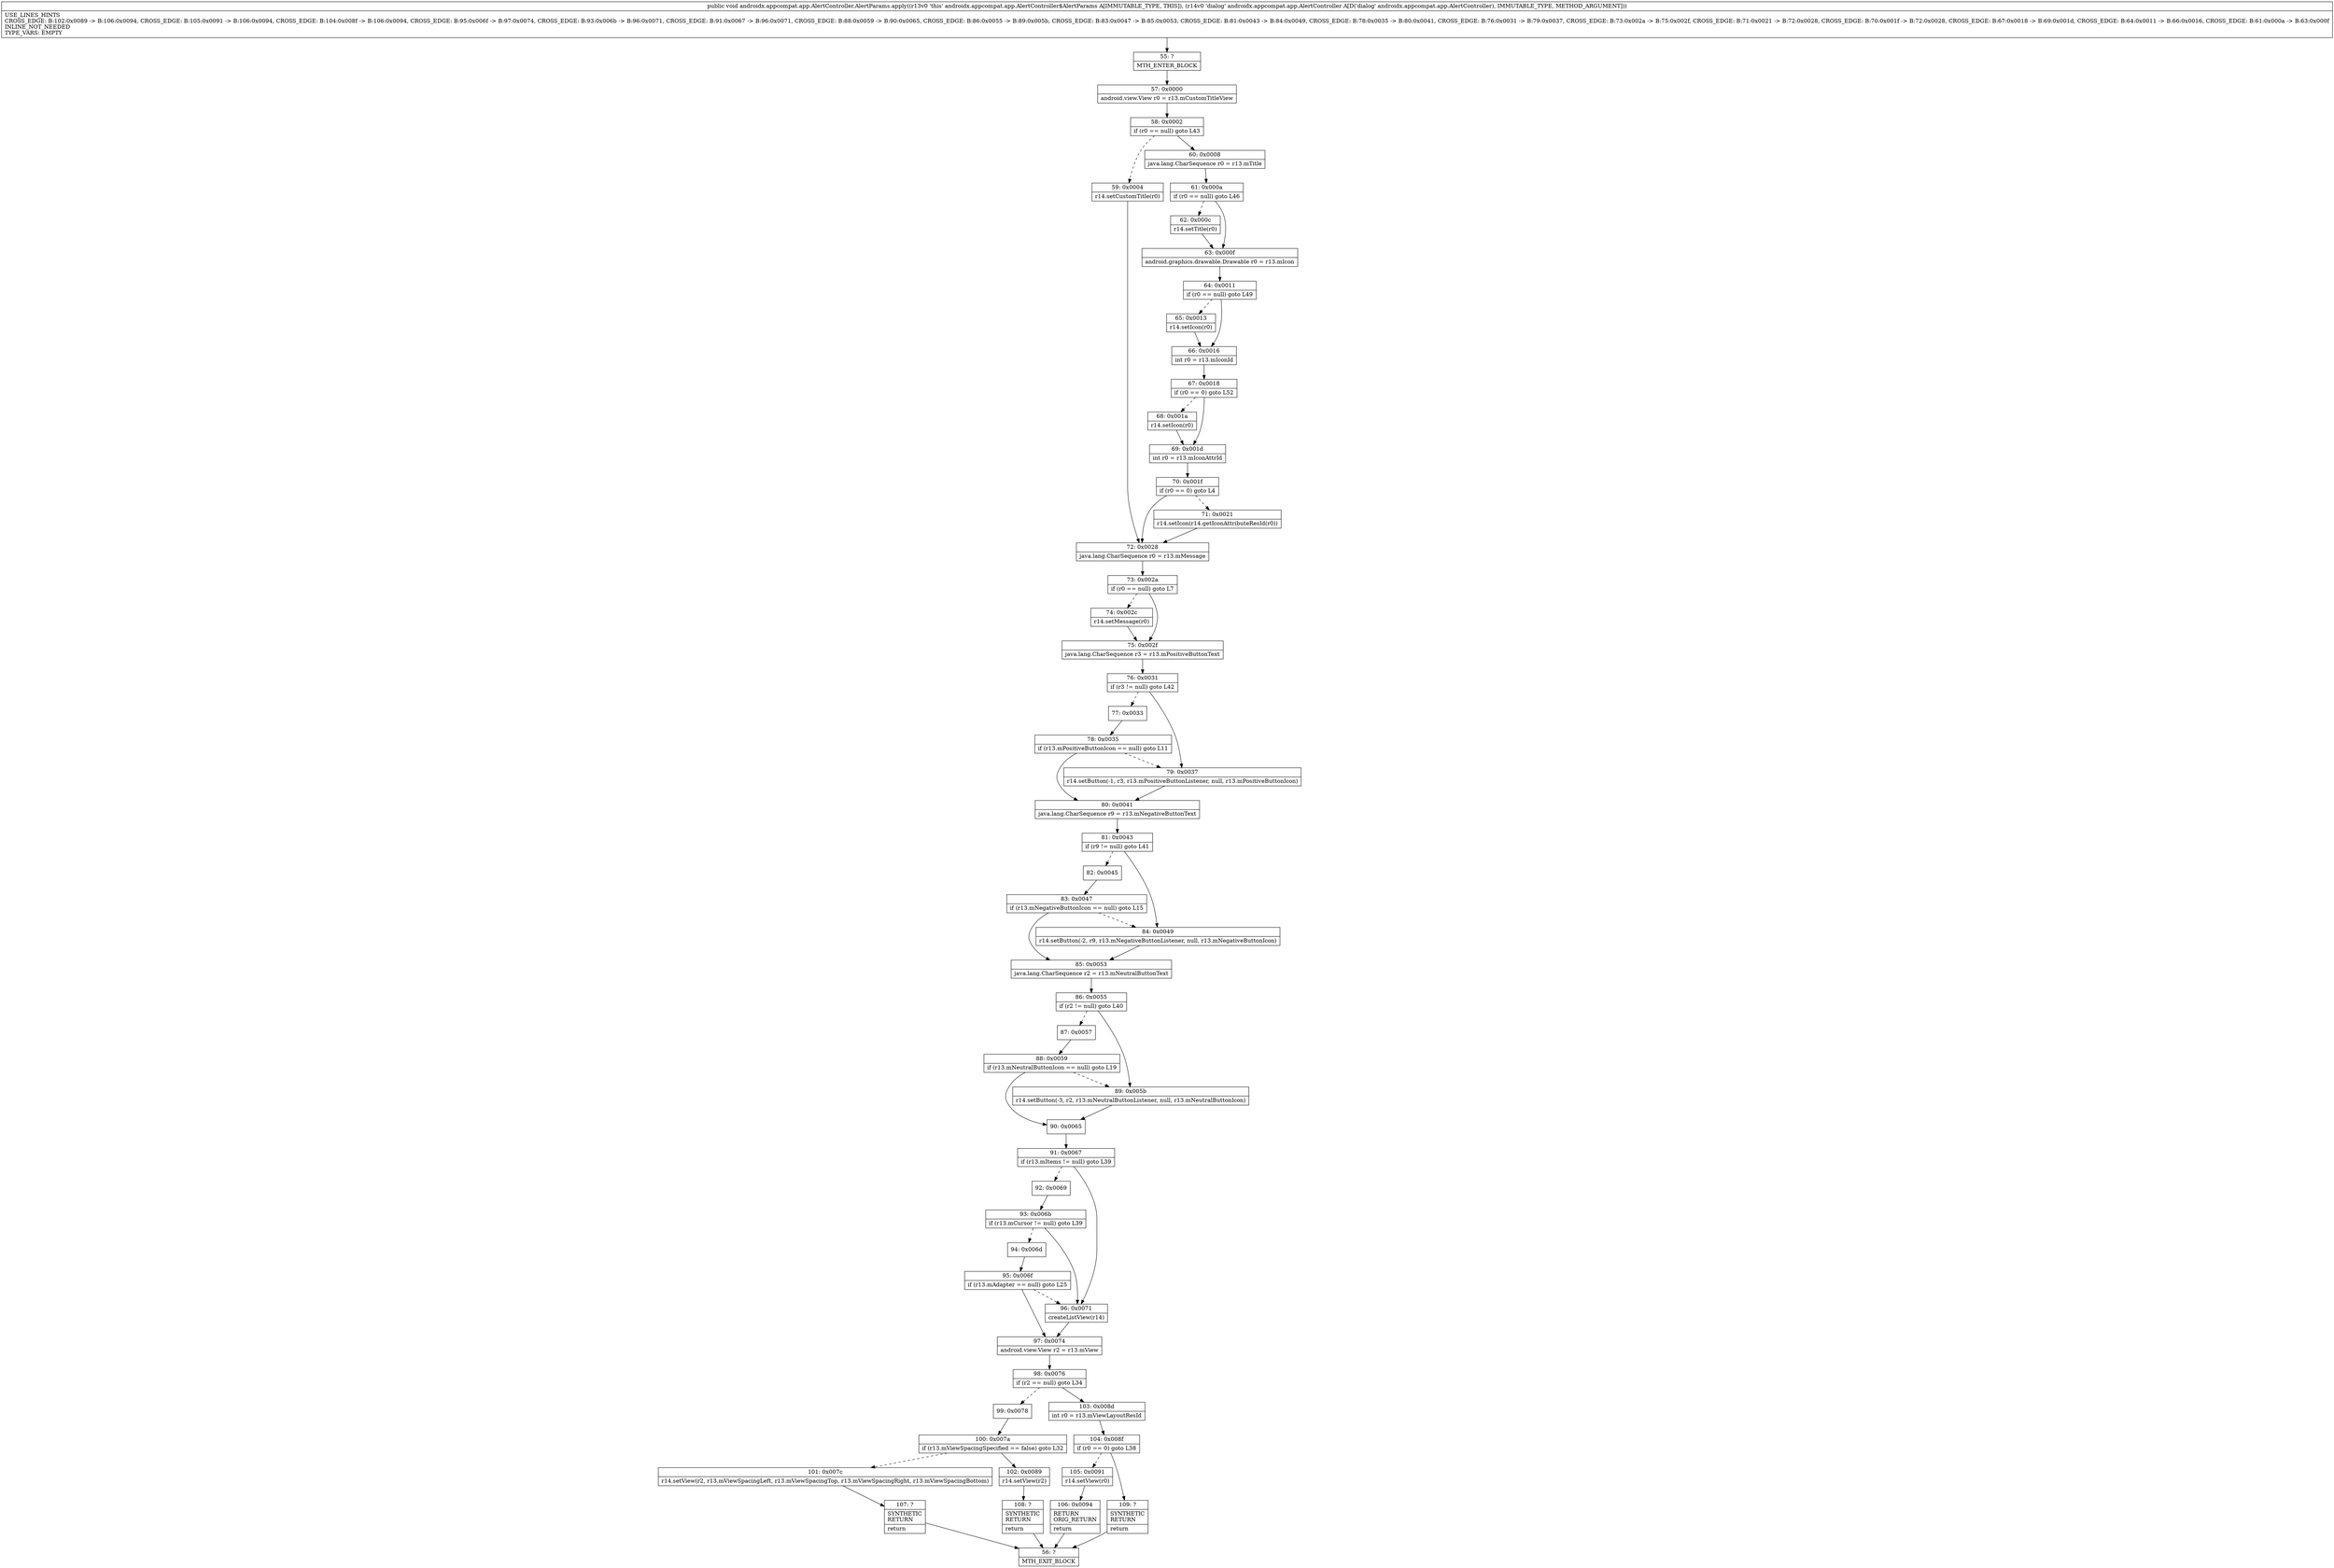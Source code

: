 digraph "CFG forandroidx.appcompat.app.AlertController.AlertParams.apply(Landroidx\/appcompat\/app\/AlertController;)V" {
Node_55 [shape=record,label="{55\:\ ?|MTH_ENTER_BLOCK\l}"];
Node_57 [shape=record,label="{57\:\ 0x0000|android.view.View r0 = r13.mCustomTitleView\l}"];
Node_58 [shape=record,label="{58\:\ 0x0002|if (r0 == null) goto L43\l}"];
Node_59 [shape=record,label="{59\:\ 0x0004|r14.setCustomTitle(r0)\l}"];
Node_72 [shape=record,label="{72\:\ 0x0028|java.lang.CharSequence r0 = r13.mMessage\l}"];
Node_73 [shape=record,label="{73\:\ 0x002a|if (r0 == null) goto L7\l}"];
Node_74 [shape=record,label="{74\:\ 0x002c|r14.setMessage(r0)\l}"];
Node_75 [shape=record,label="{75\:\ 0x002f|java.lang.CharSequence r3 = r13.mPositiveButtonText\l}"];
Node_76 [shape=record,label="{76\:\ 0x0031|if (r3 != null) goto L42\l}"];
Node_77 [shape=record,label="{77\:\ 0x0033}"];
Node_78 [shape=record,label="{78\:\ 0x0035|if (r13.mPositiveButtonIcon == null) goto L11\l}"];
Node_80 [shape=record,label="{80\:\ 0x0041|java.lang.CharSequence r9 = r13.mNegativeButtonText\l}"];
Node_81 [shape=record,label="{81\:\ 0x0043|if (r9 != null) goto L41\l}"];
Node_82 [shape=record,label="{82\:\ 0x0045}"];
Node_83 [shape=record,label="{83\:\ 0x0047|if (r13.mNegativeButtonIcon == null) goto L15\l}"];
Node_85 [shape=record,label="{85\:\ 0x0053|java.lang.CharSequence r2 = r13.mNeutralButtonText\l}"];
Node_86 [shape=record,label="{86\:\ 0x0055|if (r2 != null) goto L40\l}"];
Node_87 [shape=record,label="{87\:\ 0x0057}"];
Node_88 [shape=record,label="{88\:\ 0x0059|if (r13.mNeutralButtonIcon == null) goto L19\l}"];
Node_90 [shape=record,label="{90\:\ 0x0065}"];
Node_91 [shape=record,label="{91\:\ 0x0067|if (r13.mItems != null) goto L39\l}"];
Node_92 [shape=record,label="{92\:\ 0x0069}"];
Node_93 [shape=record,label="{93\:\ 0x006b|if (r13.mCursor != null) goto L39\l}"];
Node_94 [shape=record,label="{94\:\ 0x006d}"];
Node_95 [shape=record,label="{95\:\ 0x006f|if (r13.mAdapter == null) goto L25\l}"];
Node_97 [shape=record,label="{97\:\ 0x0074|android.view.View r2 = r13.mView\l}"];
Node_98 [shape=record,label="{98\:\ 0x0076|if (r2 == null) goto L34\l}"];
Node_99 [shape=record,label="{99\:\ 0x0078}"];
Node_100 [shape=record,label="{100\:\ 0x007a|if (r13.mViewSpacingSpecified == false) goto L32\l}"];
Node_101 [shape=record,label="{101\:\ 0x007c|r14.setView(r2, r13.mViewSpacingLeft, r13.mViewSpacingTop, r13.mViewSpacingRight, r13.mViewSpacingBottom)\l}"];
Node_107 [shape=record,label="{107\:\ ?|SYNTHETIC\lRETURN\l|return\l}"];
Node_56 [shape=record,label="{56\:\ ?|MTH_EXIT_BLOCK\l}"];
Node_102 [shape=record,label="{102\:\ 0x0089|r14.setView(r2)\l}"];
Node_108 [shape=record,label="{108\:\ ?|SYNTHETIC\lRETURN\l|return\l}"];
Node_103 [shape=record,label="{103\:\ 0x008d|int r0 = r13.mViewLayoutResId\l}"];
Node_104 [shape=record,label="{104\:\ 0x008f|if (r0 == 0) goto L38\l}"];
Node_105 [shape=record,label="{105\:\ 0x0091|r14.setView(r0)\l}"];
Node_106 [shape=record,label="{106\:\ 0x0094|RETURN\lORIG_RETURN\l|return\l}"];
Node_109 [shape=record,label="{109\:\ ?|SYNTHETIC\lRETURN\l|return\l}"];
Node_96 [shape=record,label="{96\:\ 0x0071|createListView(r14)\l}"];
Node_89 [shape=record,label="{89\:\ 0x005b|r14.setButton(\-3, r2, r13.mNeutralButtonListener, null, r13.mNeutralButtonIcon)\l}"];
Node_84 [shape=record,label="{84\:\ 0x0049|r14.setButton(\-2, r9, r13.mNegativeButtonListener, null, r13.mNegativeButtonIcon)\l}"];
Node_79 [shape=record,label="{79\:\ 0x0037|r14.setButton(\-1, r3, r13.mPositiveButtonListener, null, r13.mPositiveButtonIcon)\l}"];
Node_60 [shape=record,label="{60\:\ 0x0008|java.lang.CharSequence r0 = r13.mTitle\l}"];
Node_61 [shape=record,label="{61\:\ 0x000a|if (r0 == null) goto L46\l}"];
Node_62 [shape=record,label="{62\:\ 0x000c|r14.setTitle(r0)\l}"];
Node_63 [shape=record,label="{63\:\ 0x000f|android.graphics.drawable.Drawable r0 = r13.mIcon\l}"];
Node_64 [shape=record,label="{64\:\ 0x0011|if (r0 == null) goto L49\l}"];
Node_65 [shape=record,label="{65\:\ 0x0013|r14.setIcon(r0)\l}"];
Node_66 [shape=record,label="{66\:\ 0x0016|int r0 = r13.mIconId\l}"];
Node_67 [shape=record,label="{67\:\ 0x0018|if (r0 == 0) goto L52\l}"];
Node_68 [shape=record,label="{68\:\ 0x001a|r14.setIcon(r0)\l}"];
Node_69 [shape=record,label="{69\:\ 0x001d|int r0 = r13.mIconAttrId\l}"];
Node_70 [shape=record,label="{70\:\ 0x001f|if (r0 == 0) goto L4\l}"];
Node_71 [shape=record,label="{71\:\ 0x0021|r14.setIcon(r14.getIconAttributeResId(r0))\l}"];
MethodNode[shape=record,label="{public void androidx.appcompat.app.AlertController.AlertParams.apply((r13v0 'this' androidx.appcompat.app.AlertController$AlertParams A[IMMUTABLE_TYPE, THIS]), (r14v0 'dialog' androidx.appcompat.app.AlertController A[D('dialog' androidx.appcompat.app.AlertController), IMMUTABLE_TYPE, METHOD_ARGUMENT]))  | USE_LINES_HINTS\lCROSS_EDGE: B:102:0x0089 \-\> B:106:0x0094, CROSS_EDGE: B:105:0x0091 \-\> B:106:0x0094, CROSS_EDGE: B:104:0x008f \-\> B:106:0x0094, CROSS_EDGE: B:95:0x006f \-\> B:97:0x0074, CROSS_EDGE: B:93:0x006b \-\> B:96:0x0071, CROSS_EDGE: B:91:0x0067 \-\> B:96:0x0071, CROSS_EDGE: B:88:0x0059 \-\> B:90:0x0065, CROSS_EDGE: B:86:0x0055 \-\> B:89:0x005b, CROSS_EDGE: B:83:0x0047 \-\> B:85:0x0053, CROSS_EDGE: B:81:0x0043 \-\> B:84:0x0049, CROSS_EDGE: B:78:0x0035 \-\> B:80:0x0041, CROSS_EDGE: B:76:0x0031 \-\> B:79:0x0037, CROSS_EDGE: B:73:0x002a \-\> B:75:0x002f, CROSS_EDGE: B:71:0x0021 \-\> B:72:0x0028, CROSS_EDGE: B:70:0x001f \-\> B:72:0x0028, CROSS_EDGE: B:67:0x0018 \-\> B:69:0x001d, CROSS_EDGE: B:64:0x0011 \-\> B:66:0x0016, CROSS_EDGE: B:61:0x000a \-\> B:63:0x000f\lINLINE_NOT_NEEDED\lTYPE_VARS: EMPTY\l}"];
MethodNode -> Node_55;Node_55 -> Node_57;
Node_57 -> Node_58;
Node_58 -> Node_59[style=dashed];
Node_58 -> Node_60;
Node_59 -> Node_72;
Node_72 -> Node_73;
Node_73 -> Node_74[style=dashed];
Node_73 -> Node_75;
Node_74 -> Node_75;
Node_75 -> Node_76;
Node_76 -> Node_77[style=dashed];
Node_76 -> Node_79;
Node_77 -> Node_78;
Node_78 -> Node_79[style=dashed];
Node_78 -> Node_80;
Node_80 -> Node_81;
Node_81 -> Node_82[style=dashed];
Node_81 -> Node_84;
Node_82 -> Node_83;
Node_83 -> Node_84[style=dashed];
Node_83 -> Node_85;
Node_85 -> Node_86;
Node_86 -> Node_87[style=dashed];
Node_86 -> Node_89;
Node_87 -> Node_88;
Node_88 -> Node_89[style=dashed];
Node_88 -> Node_90;
Node_90 -> Node_91;
Node_91 -> Node_92[style=dashed];
Node_91 -> Node_96;
Node_92 -> Node_93;
Node_93 -> Node_94[style=dashed];
Node_93 -> Node_96;
Node_94 -> Node_95;
Node_95 -> Node_96[style=dashed];
Node_95 -> Node_97;
Node_97 -> Node_98;
Node_98 -> Node_99[style=dashed];
Node_98 -> Node_103;
Node_99 -> Node_100;
Node_100 -> Node_101[style=dashed];
Node_100 -> Node_102;
Node_101 -> Node_107;
Node_107 -> Node_56;
Node_102 -> Node_108;
Node_108 -> Node_56;
Node_103 -> Node_104;
Node_104 -> Node_105[style=dashed];
Node_104 -> Node_109;
Node_105 -> Node_106;
Node_106 -> Node_56;
Node_109 -> Node_56;
Node_96 -> Node_97;
Node_89 -> Node_90;
Node_84 -> Node_85;
Node_79 -> Node_80;
Node_60 -> Node_61;
Node_61 -> Node_62[style=dashed];
Node_61 -> Node_63;
Node_62 -> Node_63;
Node_63 -> Node_64;
Node_64 -> Node_65[style=dashed];
Node_64 -> Node_66;
Node_65 -> Node_66;
Node_66 -> Node_67;
Node_67 -> Node_68[style=dashed];
Node_67 -> Node_69;
Node_68 -> Node_69;
Node_69 -> Node_70;
Node_70 -> Node_71[style=dashed];
Node_70 -> Node_72;
Node_71 -> Node_72;
}

